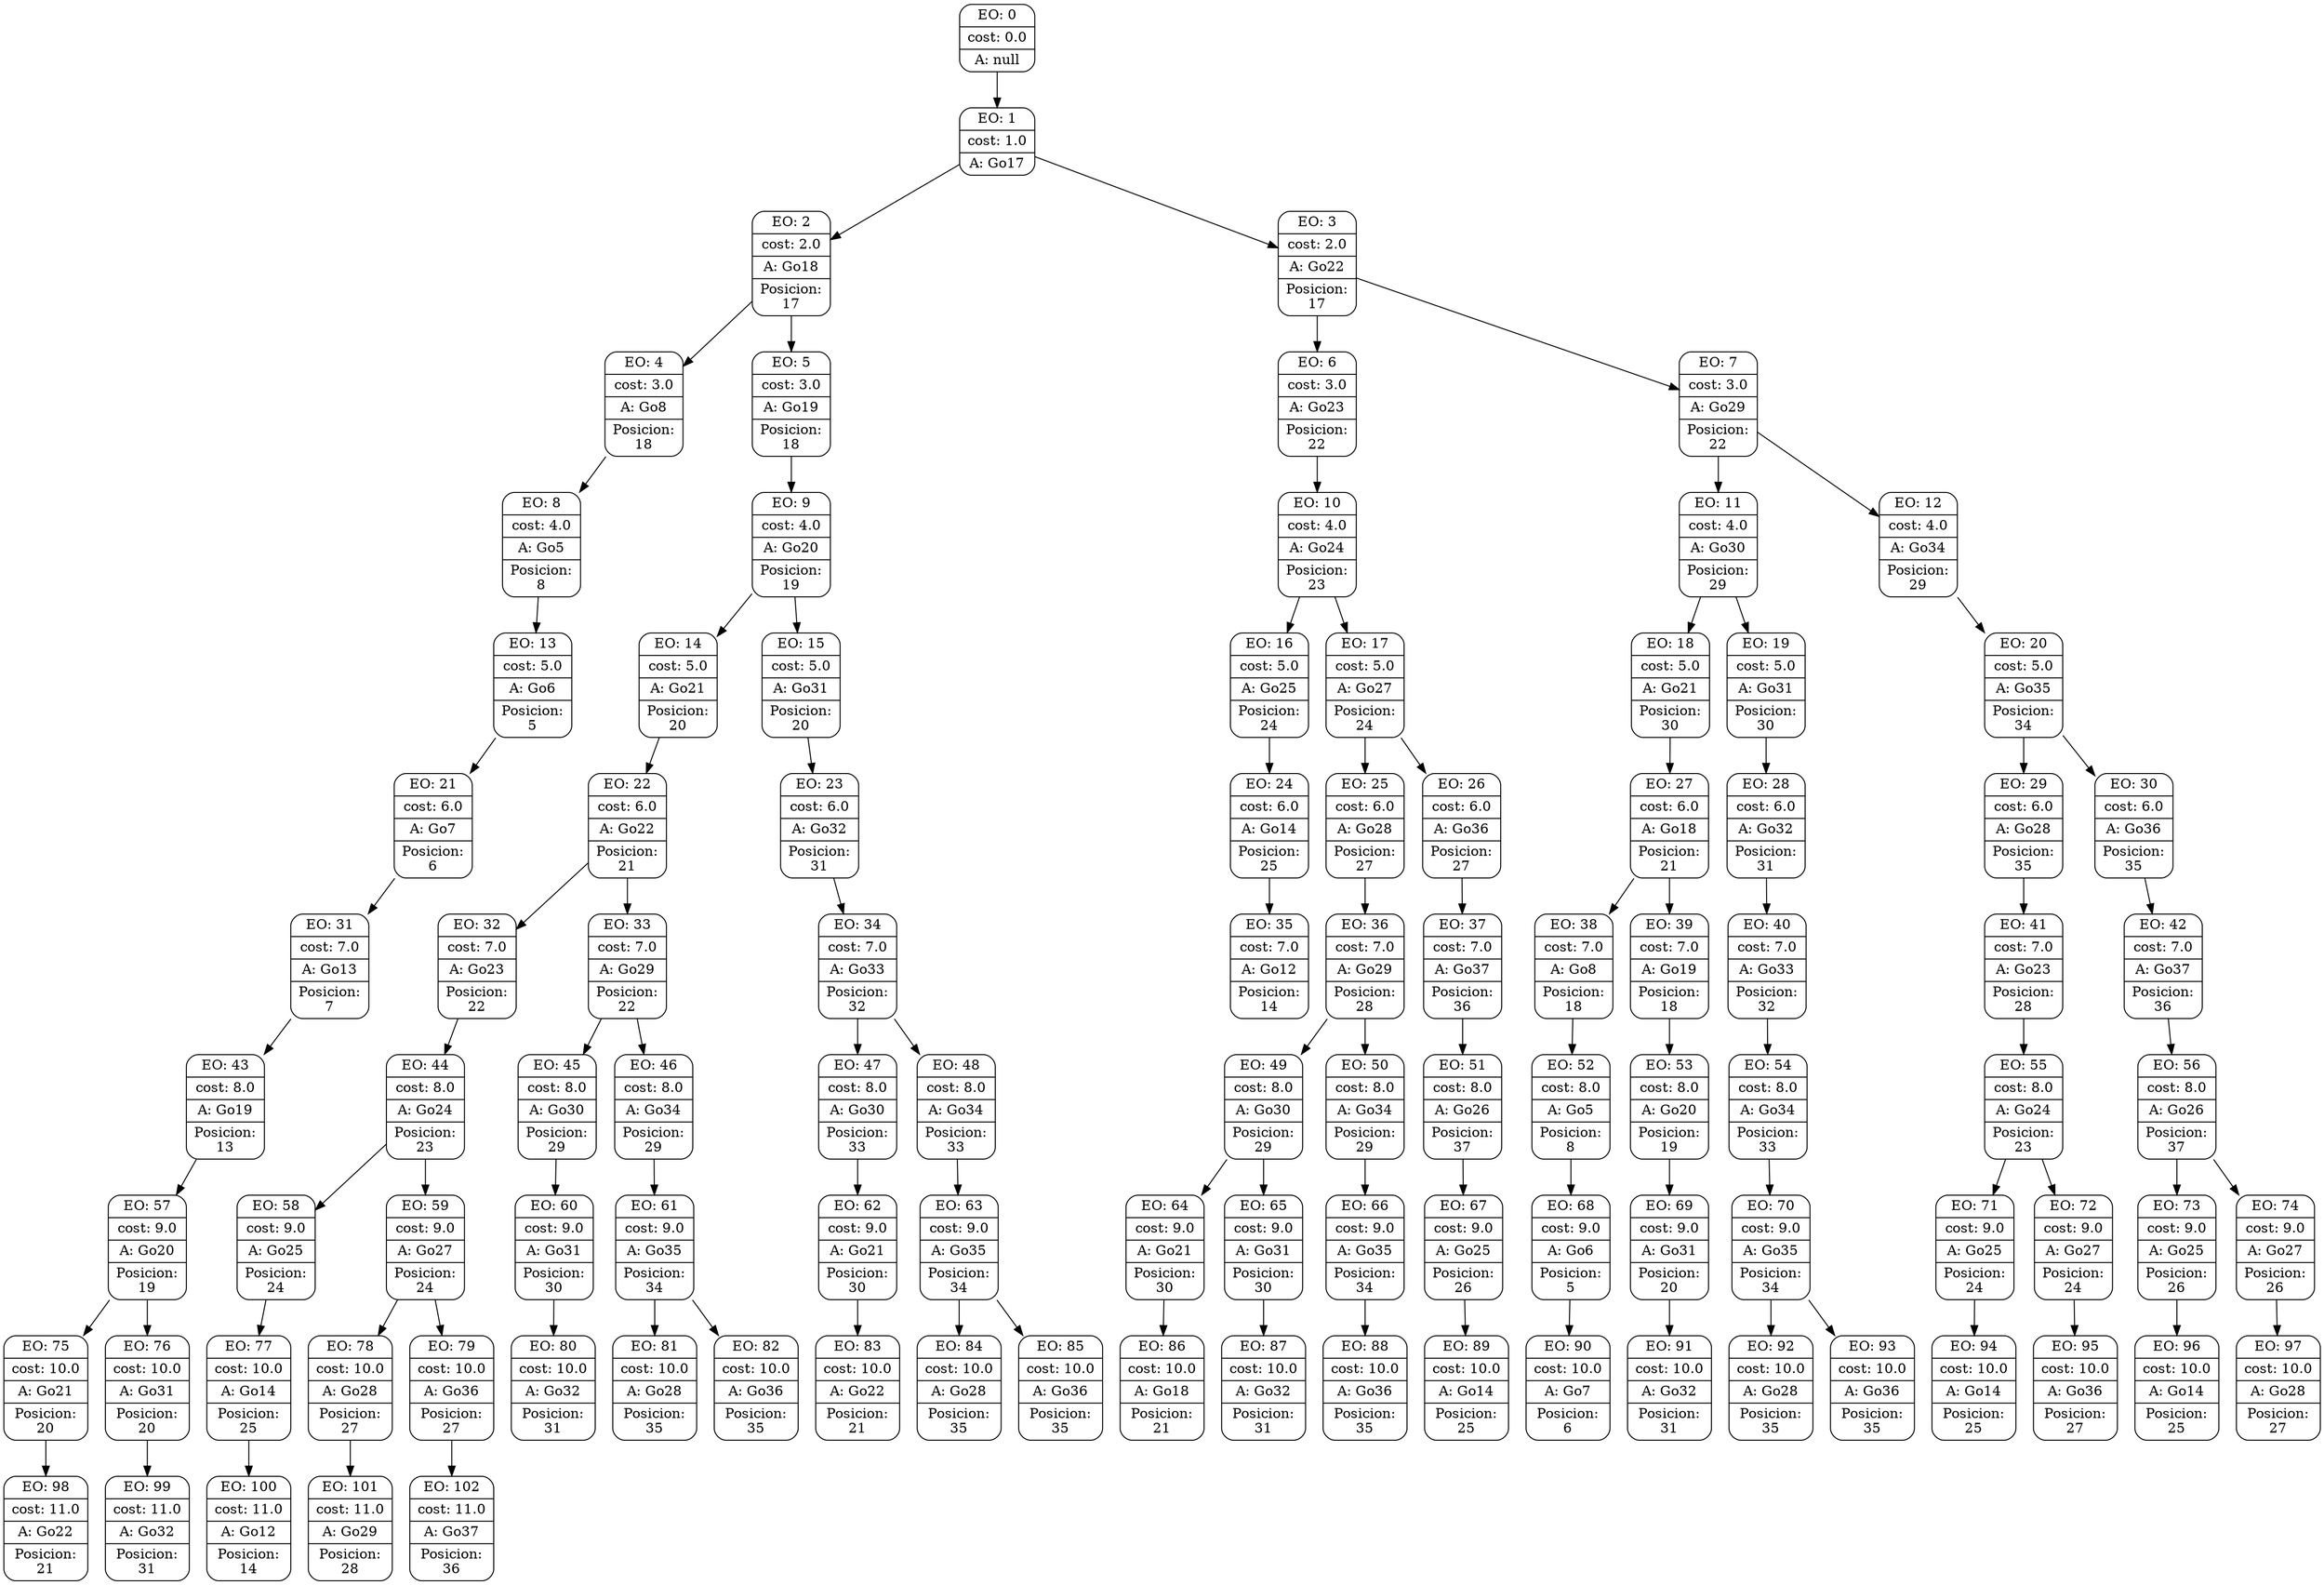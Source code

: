digraph g {
node [shape = Mrecord];
nodo0[label="{EO: 0|cost: 0.0|A: null}"]
nodo1[label="{EO: 1|cost: 1.0|A: Go17}"]
nodo2[label="{EO: 2|cost: 2.0|A: Go18|Posicion:\n17}"]
nodo4[label="{EO: 4|cost: 3.0|A: Go8|Posicion:\n18}"]
nodo8[label="{EO: 8|cost: 4.0|A: Go5|Posicion:\n8}"]
nodo13[label="{EO: 13|cost: 5.0|A: Go6|Posicion:\n5}"]
nodo21[label="{EO: 21|cost: 6.0|A: Go7|Posicion:\n6}"]
nodo31[label="{EO: 31|cost: 7.0|A: Go13|Posicion:\n7}"]
nodo43[label="{EO: 43|cost: 8.0|A: Go19|Posicion:\n13}"]
nodo57[label="{EO: 57|cost: 9.0|A: Go20|Posicion:\n19}"]
nodo75[label="{EO: 75|cost: 10.0|A: Go21|Posicion:\n20}"]
nodo98[label="{EO: 98|cost: 11.0|A: Go22|Posicion:\n21}"]

nodo75 -> nodo98;

nodo57 -> nodo75;
nodo76[label="{EO: 76|cost: 10.0|A: Go31|Posicion:\n20}"]
nodo99[label="{EO: 99|cost: 11.0|A: Go32|Posicion:\n31}"]

nodo76 -> nodo99;

nodo57 -> nodo76;

nodo43 -> nodo57;

nodo31 -> nodo43;

nodo21 -> nodo31;

nodo13 -> nodo21;

nodo8 -> nodo13;

nodo4 -> nodo8;

nodo2 -> nodo4;
nodo5[label="{EO: 5|cost: 3.0|A: Go19|Posicion:\n18}"]
nodo9[label="{EO: 9|cost: 4.0|A: Go20|Posicion:\n19}"]
nodo14[label="{EO: 14|cost: 5.0|A: Go21|Posicion:\n20}"]
nodo22[label="{EO: 22|cost: 6.0|A: Go22|Posicion:\n21}"]
nodo32[label="{EO: 32|cost: 7.0|A: Go23|Posicion:\n22}"]
nodo44[label="{EO: 44|cost: 8.0|A: Go24|Posicion:\n23}"]
nodo58[label="{EO: 58|cost: 9.0|A: Go25|Posicion:\n24}"]
nodo77[label="{EO: 77|cost: 10.0|A: Go14|Posicion:\n25}"]
nodo100[label="{EO: 100|cost: 11.0|A: Go12|Posicion:\n14}"]

nodo77 -> nodo100;

nodo58 -> nodo77;

nodo44 -> nodo58;
nodo59[label="{EO: 59|cost: 9.0|A: Go27|Posicion:\n24}"]
nodo78[label="{EO: 78|cost: 10.0|A: Go28|Posicion:\n27}"]
nodo101[label="{EO: 101|cost: 11.0|A: Go29|Posicion:\n28}"]

nodo78 -> nodo101;

nodo59 -> nodo78;
nodo79[label="{EO: 79|cost: 10.0|A: Go36|Posicion:\n27}"]
nodo102[label="{EO: 102|cost: 11.0|A: Go37|Posicion:\n36}"]

nodo79 -> nodo102;

nodo59 -> nodo79;

nodo44 -> nodo59;

nodo32 -> nodo44;

nodo22 -> nodo32;
nodo33[label="{EO: 33|cost: 7.0|A: Go29|Posicion:\n22}"]
nodo45[label="{EO: 45|cost: 8.0|A: Go30|Posicion:\n29}"]
nodo60[label="{EO: 60|cost: 9.0|A: Go31|Posicion:\n30}"]
nodo80[label="{EO: 80|cost: 10.0|A: Go32|Posicion:\n31}"]

nodo60 -> nodo80;

nodo45 -> nodo60;

nodo33 -> nodo45;
nodo46[label="{EO: 46|cost: 8.0|A: Go34|Posicion:\n29}"]
nodo61[label="{EO: 61|cost: 9.0|A: Go35|Posicion:\n34}"]
nodo81[label="{EO: 81|cost: 10.0|A: Go28|Posicion:\n35}"]

nodo61 -> nodo81;
nodo82[label="{EO: 82|cost: 10.0|A: Go36|Posicion:\n35}"]

nodo61 -> nodo82;

nodo46 -> nodo61;

nodo33 -> nodo46;

nodo22 -> nodo33;

nodo14 -> nodo22;

nodo9 -> nodo14;
nodo15[label="{EO: 15|cost: 5.0|A: Go31|Posicion:\n20}"]
nodo23[label="{EO: 23|cost: 6.0|A: Go32|Posicion:\n31}"]
nodo34[label="{EO: 34|cost: 7.0|A: Go33|Posicion:\n32}"]
nodo47[label="{EO: 47|cost: 8.0|A: Go30|Posicion:\n33}"]
nodo62[label="{EO: 62|cost: 9.0|A: Go21|Posicion:\n30}"]
nodo83[label="{EO: 83|cost: 10.0|A: Go22|Posicion:\n21}"]

nodo62 -> nodo83;

nodo47 -> nodo62;

nodo34 -> nodo47;
nodo48[label="{EO: 48|cost: 8.0|A: Go34|Posicion:\n33}"]
nodo63[label="{EO: 63|cost: 9.0|A: Go35|Posicion:\n34}"]
nodo84[label="{EO: 84|cost: 10.0|A: Go28|Posicion:\n35}"]

nodo63 -> nodo84;
nodo85[label="{EO: 85|cost: 10.0|A: Go36|Posicion:\n35}"]

nodo63 -> nodo85;

nodo48 -> nodo63;

nodo34 -> nodo48;

nodo23 -> nodo34;

nodo15 -> nodo23;

nodo9 -> nodo15;

nodo5 -> nodo9;

nodo2 -> nodo5;

nodo1 -> nodo2;
nodo3[label="{EO: 3|cost: 2.0|A: Go22|Posicion:\n17}"]
nodo6[label="{EO: 6|cost: 3.0|A: Go23|Posicion:\n22}"]
nodo10[label="{EO: 10|cost: 4.0|A: Go24|Posicion:\n23}"]
nodo16[label="{EO: 16|cost: 5.0|A: Go25|Posicion:\n24}"]
nodo24[label="{EO: 24|cost: 6.0|A: Go14|Posicion:\n25}"]
nodo35[label="{EO: 35|cost: 7.0|A: Go12|Posicion:\n14}"]

nodo24 -> nodo35;

nodo16 -> nodo24;

nodo10 -> nodo16;
nodo17[label="{EO: 17|cost: 5.0|A: Go27|Posicion:\n24}"]
nodo25[label="{EO: 25|cost: 6.0|A: Go28|Posicion:\n27}"]
nodo36[label="{EO: 36|cost: 7.0|A: Go29|Posicion:\n28}"]
nodo49[label="{EO: 49|cost: 8.0|A: Go30|Posicion:\n29}"]
nodo64[label="{EO: 64|cost: 9.0|A: Go21|Posicion:\n30}"]
nodo86[label="{EO: 86|cost: 10.0|A: Go18|Posicion:\n21}"]

nodo64 -> nodo86;

nodo49 -> nodo64;
nodo65[label="{EO: 65|cost: 9.0|A: Go31|Posicion:\n30}"]
nodo87[label="{EO: 87|cost: 10.0|A: Go32|Posicion:\n31}"]

nodo65 -> nodo87;

nodo49 -> nodo65;

nodo36 -> nodo49;
nodo50[label="{EO: 50|cost: 8.0|A: Go34|Posicion:\n29}"]
nodo66[label="{EO: 66|cost: 9.0|A: Go35|Posicion:\n34}"]
nodo88[label="{EO: 88|cost: 10.0|A: Go36|Posicion:\n35}"]

nodo66 -> nodo88;

nodo50 -> nodo66;

nodo36 -> nodo50;

nodo25 -> nodo36;

nodo17 -> nodo25;
nodo26[label="{EO: 26|cost: 6.0|A: Go36|Posicion:\n27}"]
nodo37[label="{EO: 37|cost: 7.0|A: Go37|Posicion:\n36}"]
nodo51[label="{EO: 51|cost: 8.0|A: Go26|Posicion:\n37}"]
nodo67[label="{EO: 67|cost: 9.0|A: Go25|Posicion:\n26}"]
nodo89[label="{EO: 89|cost: 10.0|A: Go14|Posicion:\n25}"]

nodo67 -> nodo89;

nodo51 -> nodo67;

nodo37 -> nodo51;

nodo26 -> nodo37;

nodo17 -> nodo26;

nodo10 -> nodo17;

nodo6 -> nodo10;

nodo3 -> nodo6;
nodo7[label="{EO: 7|cost: 3.0|A: Go29|Posicion:\n22}"]
nodo11[label="{EO: 11|cost: 4.0|A: Go30|Posicion:\n29}"]
nodo18[label="{EO: 18|cost: 5.0|A: Go21|Posicion:\n30}"]
nodo27[label="{EO: 27|cost: 6.0|A: Go18|Posicion:\n21}"]
nodo38[label="{EO: 38|cost: 7.0|A: Go8|Posicion:\n18}"]
nodo52[label="{EO: 52|cost: 8.0|A: Go5|Posicion:\n8}"]
nodo68[label="{EO: 68|cost: 9.0|A: Go6|Posicion:\n5}"]
nodo90[label="{EO: 90|cost: 10.0|A: Go7|Posicion:\n6}"]

nodo68 -> nodo90;

nodo52 -> nodo68;

nodo38 -> nodo52;

nodo27 -> nodo38;
nodo39[label="{EO: 39|cost: 7.0|A: Go19|Posicion:\n18}"]
nodo53[label="{EO: 53|cost: 8.0|A: Go20|Posicion:\n19}"]
nodo69[label="{EO: 69|cost: 9.0|A: Go31|Posicion:\n20}"]
nodo91[label="{EO: 91|cost: 10.0|A: Go32|Posicion:\n31}"]

nodo69 -> nodo91;

nodo53 -> nodo69;

nodo39 -> nodo53;

nodo27 -> nodo39;

nodo18 -> nodo27;

nodo11 -> nodo18;
nodo19[label="{EO: 19|cost: 5.0|A: Go31|Posicion:\n30}"]
nodo28[label="{EO: 28|cost: 6.0|A: Go32|Posicion:\n31}"]
nodo40[label="{EO: 40|cost: 7.0|A: Go33|Posicion:\n32}"]
nodo54[label="{EO: 54|cost: 8.0|A: Go34|Posicion:\n33}"]
nodo70[label="{EO: 70|cost: 9.0|A: Go35|Posicion:\n34}"]
nodo92[label="{EO: 92|cost: 10.0|A: Go28|Posicion:\n35}"]

nodo70 -> nodo92;
nodo93[label="{EO: 93|cost: 10.0|A: Go36|Posicion:\n35}"]

nodo70 -> nodo93;

nodo54 -> nodo70;

nodo40 -> nodo54;

nodo28 -> nodo40;

nodo19 -> nodo28;

nodo11 -> nodo19;

nodo7 -> nodo11;
nodo12[label="{EO: 12|cost: 4.0|A: Go34|Posicion:\n29}"]
nodo20[label="{EO: 20|cost: 5.0|A: Go35|Posicion:\n34}"]
nodo29[label="{EO: 29|cost: 6.0|A: Go28|Posicion:\n35}"]
nodo41[label="{EO: 41|cost: 7.0|A: Go23|Posicion:\n28}"]
nodo55[label="{EO: 55|cost: 8.0|A: Go24|Posicion:\n23}"]
nodo71[label="{EO: 71|cost: 9.0|A: Go25|Posicion:\n24}"]
nodo94[label="{EO: 94|cost: 10.0|A: Go14|Posicion:\n25}"]

nodo71 -> nodo94;

nodo55 -> nodo71;
nodo72[label="{EO: 72|cost: 9.0|A: Go27|Posicion:\n24}"]
nodo95[label="{EO: 95|cost: 10.0|A: Go36|Posicion:\n27}"]

nodo72 -> nodo95;

nodo55 -> nodo72;

nodo41 -> nodo55;

nodo29 -> nodo41;

nodo20 -> nodo29;
nodo30[label="{EO: 30|cost: 6.0|A: Go36|Posicion:\n35}"]
nodo42[label="{EO: 42|cost: 7.0|A: Go37|Posicion:\n36}"]
nodo56[label="{EO: 56|cost: 8.0|A: Go26|Posicion:\n37}"]
nodo73[label="{EO: 73|cost: 9.0|A: Go25|Posicion:\n26}"]
nodo96[label="{EO: 96|cost: 10.0|A: Go14|Posicion:\n25}"]

nodo73 -> nodo96;

nodo56 -> nodo73;
nodo74[label="{EO: 74|cost: 9.0|A: Go27|Posicion:\n26}"]
nodo97[label="{EO: 97|cost: 10.0|A: Go28|Posicion:\n27}"]

nodo74 -> nodo97;

nodo56 -> nodo74;

nodo42 -> nodo56;

nodo30 -> nodo42;

nodo20 -> nodo30;

nodo12 -> nodo20;

nodo7 -> nodo12;

nodo3 -> nodo7;

nodo1 -> nodo3;

nodo0 -> nodo1;


}